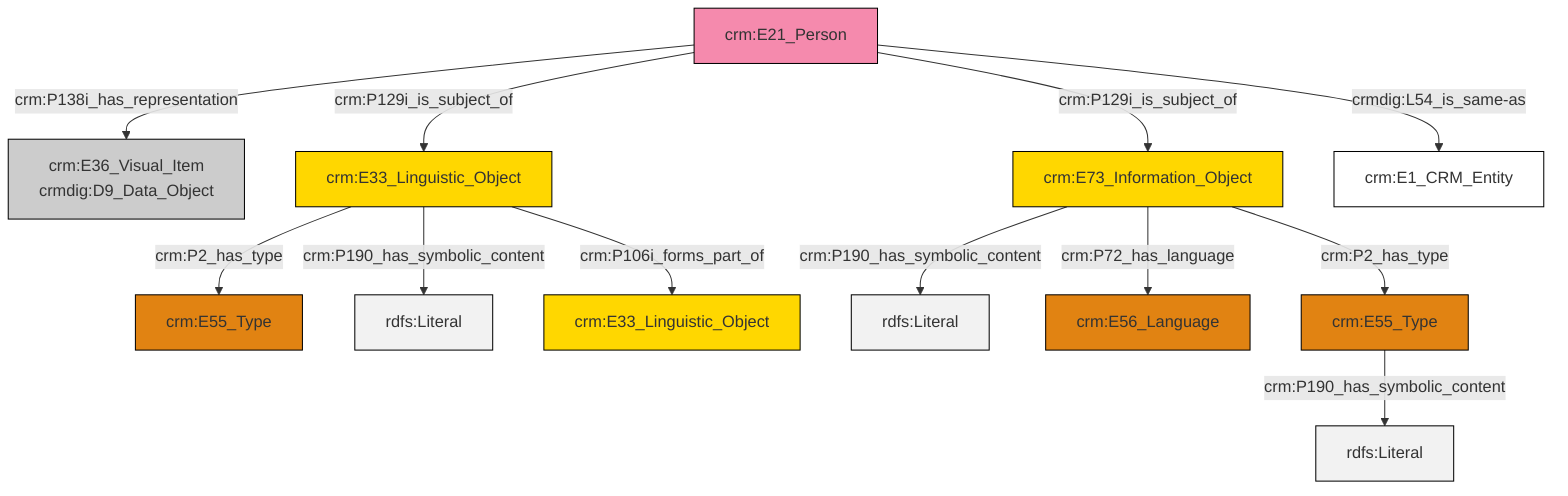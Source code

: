 graph TD
classDef Literal fill:#f2f2f2,stroke:#000000;
classDef CRM_Entity fill:#FFFFFF,stroke:#000000;
classDef Temporal_Entity fill:#00C9E6, stroke:#000000;
classDef Type fill:#E18312, stroke:#000000;
classDef Time-Span fill:#2C9C91, stroke:#000000;
classDef Appellation fill:#FFEB7F, stroke:#000000;
classDef Place fill:#008836, stroke:#000000;
classDef Persistent_Item fill:#B266B2, stroke:#000000;
classDef Conceptual_Object fill:#FFD700, stroke:#000000;
classDef Physical_Thing fill:#D2B48C, stroke:#000000;
classDef Actor fill:#f58aad, stroke:#000000;
classDef PC_Classes fill:#4ce600, stroke:#000000;
classDef Multi fill:#cccccc,stroke:#000000;

0["crm:E21_Person"]:::Actor -->|crm:P138i_has_representation| 1["crm:E36_Visual_Item<br>crmdig:D9_Data_Object"]:::Multi
4["crm:E33_Linguistic_Object"]:::Conceptual_Object -->|crm:P2_has_type| 5["crm:E55_Type"]:::Type
2["crm:E73_Information_Object"]:::Conceptual_Object -->|crm:P190_has_symbolic_content| 6[rdfs:Literal]:::Literal
9["crm:E55_Type"]:::Type -->|crm:P190_has_symbolic_content| 11[rdfs:Literal]:::Literal
0["crm:E21_Person"]:::Actor -->|crm:P129i_is_subject_of| 4["crm:E33_Linguistic_Object"]:::Conceptual_Object
0["crm:E21_Person"]:::Actor -->|crm:P129i_is_subject_of| 2["crm:E73_Information_Object"]:::Conceptual_Object
2["crm:E73_Information_Object"]:::Conceptual_Object -->|crm:P72_has_language| 15["crm:E56_Language"]:::Type
4["crm:E33_Linguistic_Object"]:::Conceptual_Object -->|crm:P190_has_symbolic_content| 21[rdfs:Literal]:::Literal
4["crm:E33_Linguistic_Object"]:::Conceptual_Object -->|crm:P106i_forms_part_of| 12["crm:E33_Linguistic_Object"]:::Conceptual_Object
0["crm:E21_Person"]:::Actor -->|crmdig:L54_is_same-as| 7["crm:E1_CRM_Entity"]:::CRM_Entity
2["crm:E73_Information_Object"]:::Conceptual_Object -->|crm:P2_has_type| 9["crm:E55_Type"]:::Type